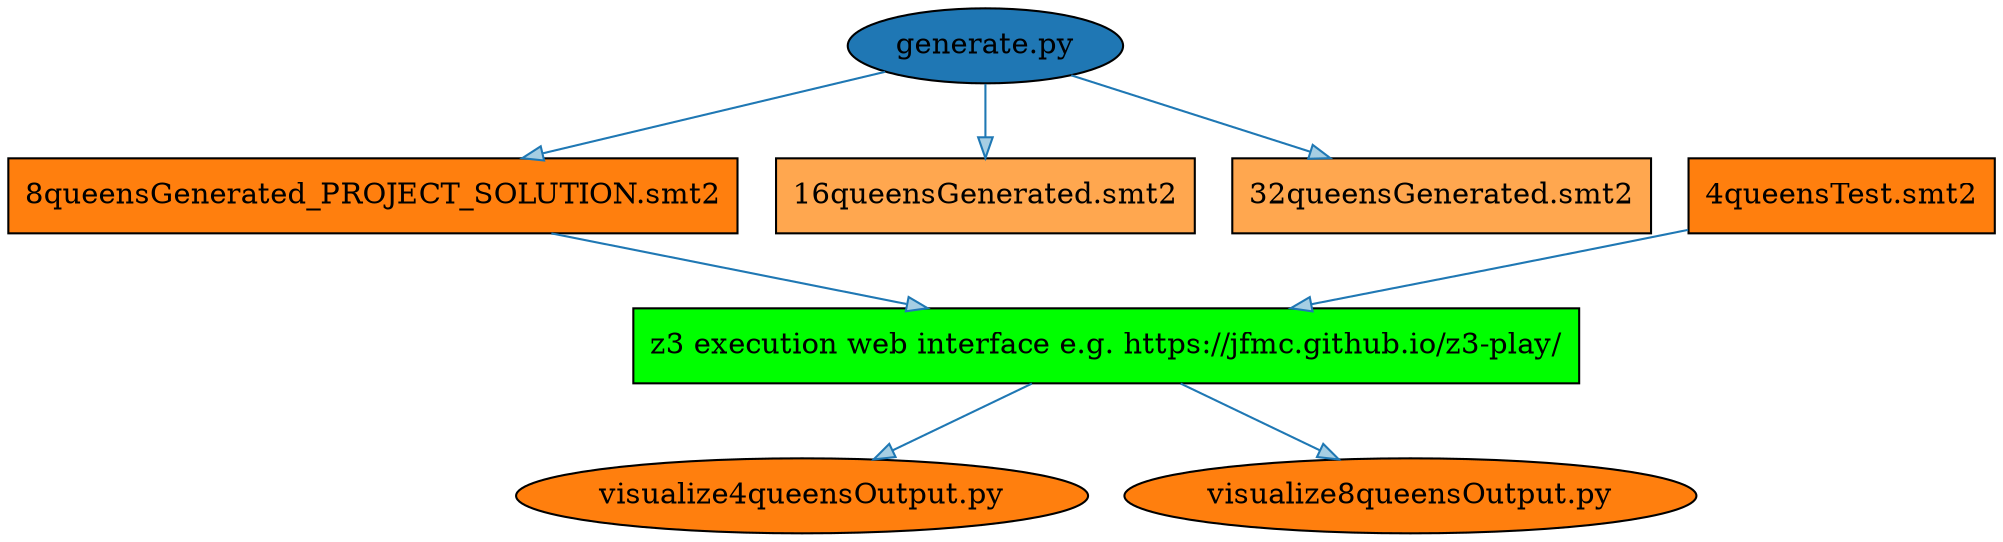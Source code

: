 strict digraph {
    g [shape="ellipse" style="filled" fillcolor="#1f77b4" label = "generate.py"]
    8 [shape="polygon" style="filled" fillcolor="#ff7f0e" label = "8queensGenerated_PROJECT_SOLUTION.smt2"]
    4 [shape="polygon" style="filled" fillcolor="#ff7f0e" label = "4queensTest.smt2"]
    16 [shape="polygon" style="filled" fillcolor="#ffa74f" label = "16queensGenerated.smt2"]
    32 [shape="polygon" style="filled" fillcolor="#ffa74f" label = "32queensGenerated.smt2"]
    v4 [shape="ellipse" style="filled" fillcolor="#ff7f0e" label = "visualize4queensOutput.py"]
    v8 [shape="ellipse" style="filled" fillcolor="#ff7f0e" label = "visualize8queensOutput.py"]
    m [shape="cube" style="filled" fillcolor="green" label = "z3 execution web interface e.g. https://jfmc.github.io/z3-play/"]
    g -> 8 [fillcolor="#a6cee3" color="#1f78b4"]
    g -> 16 [fillcolor="#a6cee3" color="#1f78b4"]
    g -> 32 [fillcolor="#a6cee3" color="#1f78b4"]
    8 -> m [fillcolor="#a6cee3" color="#1f78b4"]
    m -> v8 [fillcolor="#a6cee3" color="#1f78b4"]
    4 -> m [fillcolor="#a6cee3" color="#1f78b4"]
    m -> v4 [fillcolor="#a6cee3" color="#1f78b4"]
}